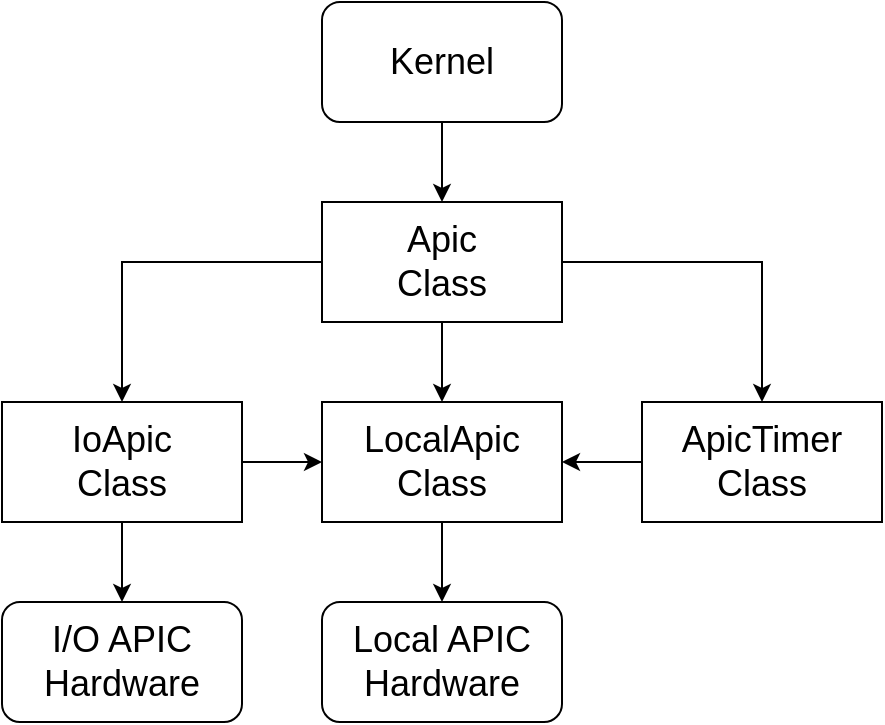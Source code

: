 <mxfile version="20.8.23" type="device"><diagram name="Page-1" id="GcggYPQxszAjPQo6ng4k"><mxGraphModel dx="1742" dy="1044" grid="1" gridSize="10" guides="1" tooltips="1" connect="1" arrows="1" fold="1" page="1" pageScale="1" pageWidth="850" pageHeight="1100" math="0" shadow="0"><root><mxCell id="0"/><mxCell id="1" parent="0"/><mxCell id="E6bQTb6VxuBiy4mqAZyV-1" value="Local APIC Hardware" style="rounded=1;whiteSpace=wrap;html=1;fontSize=18;" parent="1" vertex="1"><mxGeometry x="320" y="760" width="120" height="60" as="geometry"/></mxCell><mxCell id="E6bQTb6VxuBiy4mqAZyV-17" style="edgeStyle=orthogonalEdgeStyle;rounded=0;orthogonalLoop=1;jettySize=auto;html=1;fontSize=18;" parent="1" source="E6bQTb6VxuBiy4mqAZyV-2" target="E6bQTb6VxuBiy4mqAZyV-1" edge="1"><mxGeometry relative="1" as="geometry"/></mxCell><mxCell id="E6bQTb6VxuBiy4mqAZyV-2" value="&lt;div style=&quot;font-size: 18px;&quot;&gt;LocalApic&lt;/div&gt;&lt;div style=&quot;font-size: 18px;&quot;&gt;Class&lt;/div&gt;" style="rounded=0;whiteSpace=wrap;html=1;fontSize=18;" parent="1" vertex="1"><mxGeometry x="320" y="660" width="120" height="60" as="geometry"/></mxCell><mxCell id="E6bQTb6VxuBiy4mqAZyV-19" style="edgeStyle=orthogonalEdgeStyle;rounded=0;orthogonalLoop=1;jettySize=auto;html=1;entryX=0;entryY=0.5;entryDx=0;entryDy=0;fontSize=18;" parent="1" source="E6bQTb6VxuBiy4mqAZyV-3" target="E6bQTb6VxuBiy4mqAZyV-2" edge="1"><mxGeometry relative="1" as="geometry"/></mxCell><mxCell id="gAAzg3maAapOxhF8dx3N-2" style="edgeStyle=orthogonalEdgeStyle;rounded=0;orthogonalLoop=1;jettySize=auto;html=1;entryX=0.5;entryY=0;entryDx=0;entryDy=0;" edge="1" parent="1" source="E6bQTb6VxuBiy4mqAZyV-3" target="gAAzg3maAapOxhF8dx3N-1"><mxGeometry relative="1" as="geometry"/></mxCell><mxCell id="E6bQTb6VxuBiy4mqAZyV-3" value="&lt;div style=&quot;font-size: 18px;&quot;&gt;IoApic&lt;/div&gt;&lt;div style=&quot;font-size: 18px;&quot;&gt;Class&lt;br style=&quot;font-size: 18px;&quot;&gt;&lt;/div&gt;" style="rounded=0;whiteSpace=wrap;html=1;fontSize=18;" parent="1" vertex="1"><mxGeometry x="160" y="660" width="120" height="60" as="geometry"/></mxCell><mxCell id="E6bQTb6VxuBiy4mqAZyV-20" style="edgeStyle=orthogonalEdgeStyle;rounded=0;orthogonalLoop=1;jettySize=auto;html=1;entryX=1;entryY=0.5;entryDx=0;entryDy=0;fontSize=18;" parent="1" source="E6bQTb6VxuBiy4mqAZyV-4" target="E6bQTb6VxuBiy4mqAZyV-2" edge="1"><mxGeometry relative="1" as="geometry"/></mxCell><mxCell id="E6bQTb6VxuBiy4mqAZyV-4" value="&lt;div style=&quot;font-size: 18px;&quot;&gt;ApicTimer&lt;/div&gt;&lt;div style=&quot;font-size: 18px;&quot;&gt;Class&lt;br style=&quot;font-size: 18px;&quot;&gt;&lt;/div&gt;" style="rounded=0;whiteSpace=wrap;html=1;fontSize=18;" parent="1" vertex="1"><mxGeometry x="480" y="660" width="120" height="60" as="geometry"/></mxCell><mxCell id="E6bQTb6VxuBiy4mqAZyV-9" style="edgeStyle=orthogonalEdgeStyle;rounded=0;orthogonalLoop=1;jettySize=auto;html=1;" parent="1" source="E6bQTb6VxuBiy4mqAZyV-8" target="E6bQTb6VxuBiy4mqAZyV-3" edge="1"><mxGeometry relative="1" as="geometry"/></mxCell><mxCell id="E6bQTb6VxuBiy4mqAZyV-10" style="edgeStyle=orthogonalEdgeStyle;rounded=0;orthogonalLoop=1;jettySize=auto;html=1;" parent="1" source="E6bQTb6VxuBiy4mqAZyV-8" target="E6bQTb6VxuBiy4mqAZyV-2" edge="1"><mxGeometry relative="1" as="geometry"/></mxCell><mxCell id="E6bQTb6VxuBiy4mqAZyV-11" style="edgeStyle=orthogonalEdgeStyle;rounded=0;orthogonalLoop=1;jettySize=auto;html=1;" parent="1" source="E6bQTb6VxuBiy4mqAZyV-8" target="E6bQTb6VxuBiy4mqAZyV-4" edge="1"><mxGeometry relative="1" as="geometry"/></mxCell><mxCell id="E6bQTb6VxuBiy4mqAZyV-8" value="&lt;div style=&quot;font-size: 18px;&quot;&gt;Apic&lt;/div&gt;&lt;div style=&quot;font-size: 18px;&quot;&gt;Class&lt;br style=&quot;font-size: 18px;&quot;&gt;&lt;/div&gt;" style="rounded=0;whiteSpace=wrap;html=1;fontSize=18;" parent="1" vertex="1"><mxGeometry x="320" y="560" width="120" height="60" as="geometry"/></mxCell><mxCell id="E6bQTb6VxuBiy4mqAZyV-13" style="edgeStyle=orthogonalEdgeStyle;rounded=0;orthogonalLoop=1;jettySize=auto;html=1;" parent="1" source="E6bQTb6VxuBiy4mqAZyV-12" target="E6bQTb6VxuBiy4mqAZyV-8" edge="1"><mxGeometry relative="1" as="geometry"/></mxCell><mxCell id="E6bQTb6VxuBiy4mqAZyV-12" value="Kernel" style="rounded=1;whiteSpace=wrap;html=1;fontSize=18;" parent="1" vertex="1"><mxGeometry x="320" y="460" width="120" height="60" as="geometry"/></mxCell><mxCell id="gAAzg3maAapOxhF8dx3N-1" value="I/O APIC Hardware" style="rounded=1;whiteSpace=wrap;html=1;fontSize=18;" vertex="1" parent="1"><mxGeometry x="160" y="760" width="120" height="60" as="geometry"/></mxCell></root></mxGraphModel></diagram></mxfile>